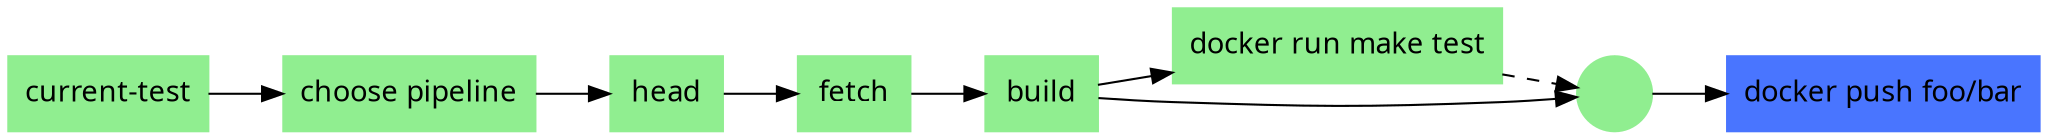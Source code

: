 digraph pipeline {
  graph [fontname="ui-system,sans-serif",bgcolor="transparent"]
  node [fontname="ui-system,sans-serif",shape="box"]
  edge [fontname="ui-system,sans-serif"]
  rankdir=LR
  n3 [label="current-test",color="#90ee90",fillcolor="#90ee90",style="filled",tooltip=" "]
  n2 [label="choose pipeline",color="#90ee90",fillcolor="#90ee90",style="filled",tooltip=" "]
  n8 [label="head",color="#90ee90",fillcolor="#90ee90",style="filled",tooltip=" "]
  n7 [label="fetch",color="#90ee90",fillcolor="#90ee90",style="filled",tooltip=" "]
  n6 [label="build",color="#90ee90",fillcolor="#90ee90",style="filled",tooltip=" "]
  n5 [label="docker run make test",color="#90ee90",fillcolor="#90ee90",style="filled",tooltip=" "]
  n4 [label="",color="#90ee90",fillcolor="#90ee90",style="filled",shape="circle",tooltip=" "]
  n1 [label="docker push foo/bar",color="#4975ff",fillcolor="#4975ff",style="filled",tooltip=" "]
  n4 -> n1
  n6 -> n4
  n5 -> n4 [style="dashed"]
  n6 -> n5
  n7 -> n6
  n8 -> n7
  n2 -> n8
  n3 -> n2
  }
